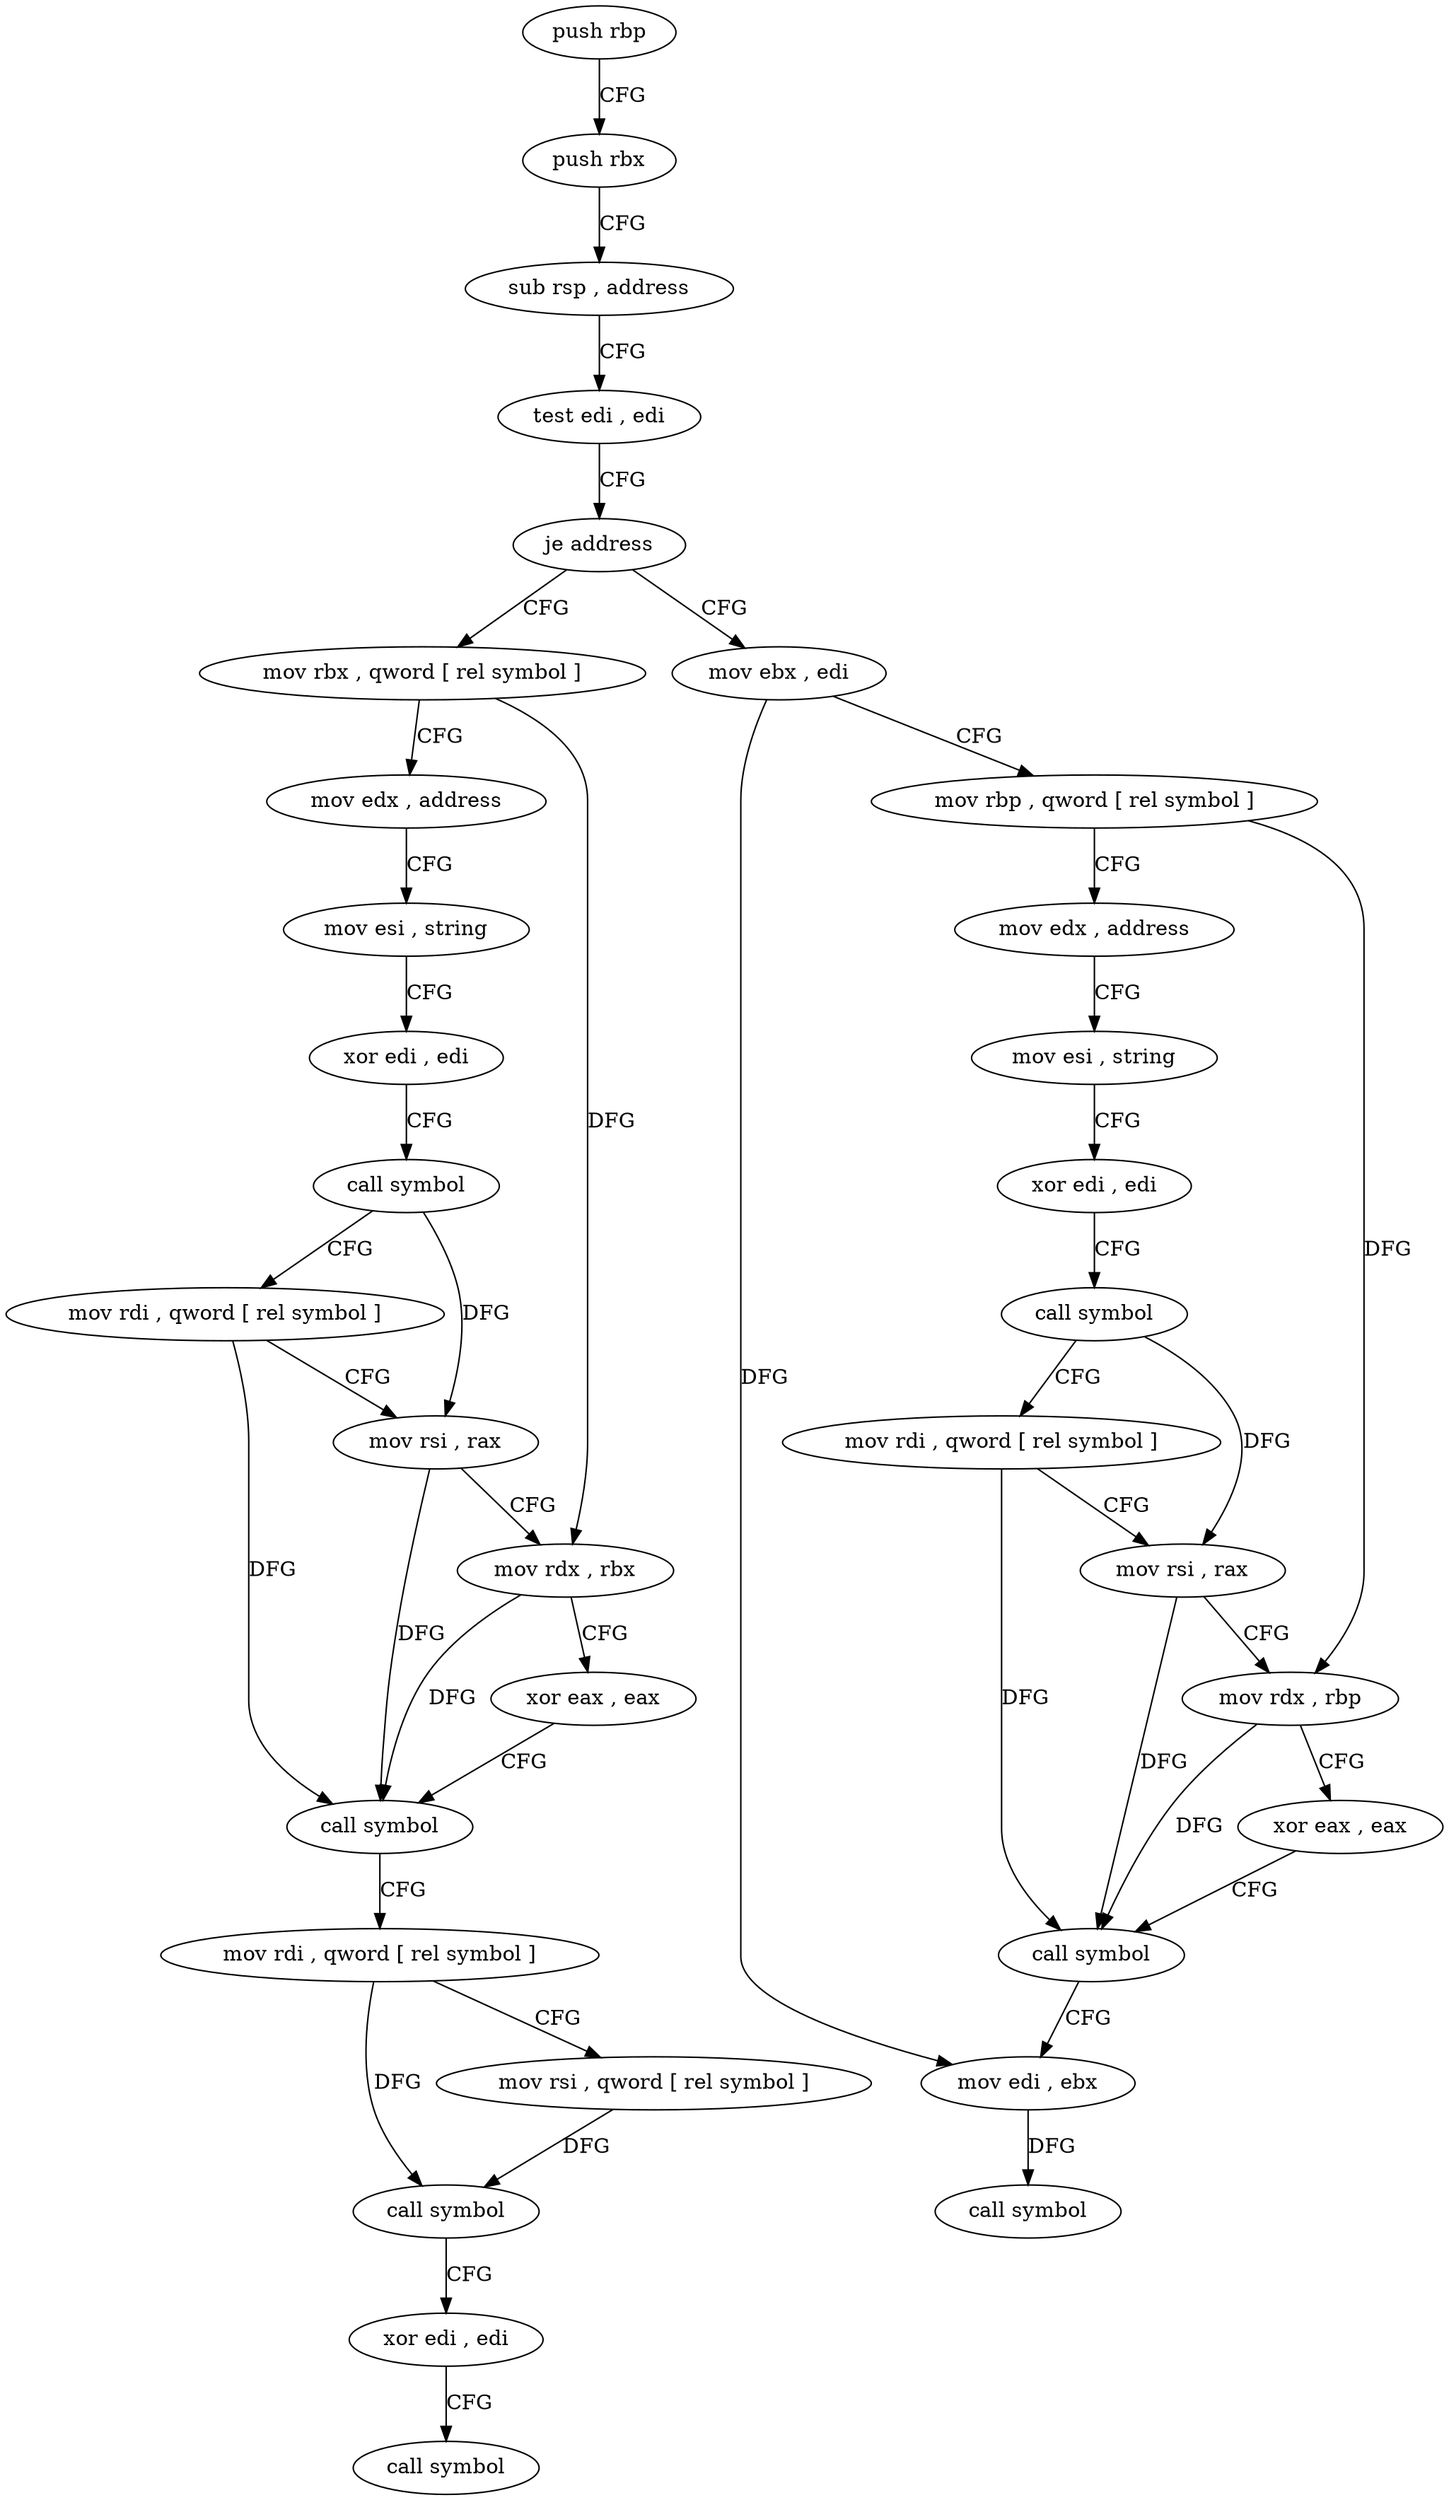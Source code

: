 digraph "func" {
"4201168" [label = "push rbp" ]
"4201169" [label = "push rbx" ]
"4201170" [label = "sub rsp , address" ]
"4201174" [label = "test edi , edi" ]
"4201176" [label = "je address" ]
"4201231" [label = "mov rbx , qword [ rel symbol ]" ]
"4201178" [label = "mov ebx , edi" ]
"4201238" [label = "mov edx , address" ]
"4201243" [label = "mov esi , string" ]
"4201248" [label = "xor edi , edi" ]
"4201250" [label = "call symbol" ]
"4201255" [label = "mov rdi , qword [ rel symbol ]" ]
"4201262" [label = "mov rsi , rax" ]
"4201265" [label = "mov rdx , rbx" ]
"4201268" [label = "xor eax , eax" ]
"4201270" [label = "call symbol" ]
"4201275" [label = "mov rdi , qword [ rel symbol ]" ]
"4201282" [label = "mov rsi , qword [ rel symbol ]" ]
"4201289" [label = "call symbol" ]
"4201294" [label = "xor edi , edi" ]
"4201296" [label = "call symbol" ]
"4201180" [label = "mov rbp , qword [ rel symbol ]" ]
"4201187" [label = "mov edx , address" ]
"4201192" [label = "mov esi , string" ]
"4201197" [label = "xor edi , edi" ]
"4201199" [label = "call symbol" ]
"4201204" [label = "mov rdi , qword [ rel symbol ]" ]
"4201211" [label = "mov rsi , rax" ]
"4201214" [label = "mov rdx , rbp" ]
"4201217" [label = "xor eax , eax" ]
"4201219" [label = "call symbol" ]
"4201224" [label = "mov edi , ebx" ]
"4201226" [label = "call symbol" ]
"4201168" -> "4201169" [ label = "CFG" ]
"4201169" -> "4201170" [ label = "CFG" ]
"4201170" -> "4201174" [ label = "CFG" ]
"4201174" -> "4201176" [ label = "CFG" ]
"4201176" -> "4201231" [ label = "CFG" ]
"4201176" -> "4201178" [ label = "CFG" ]
"4201231" -> "4201238" [ label = "CFG" ]
"4201231" -> "4201265" [ label = "DFG" ]
"4201178" -> "4201180" [ label = "CFG" ]
"4201178" -> "4201224" [ label = "DFG" ]
"4201238" -> "4201243" [ label = "CFG" ]
"4201243" -> "4201248" [ label = "CFG" ]
"4201248" -> "4201250" [ label = "CFG" ]
"4201250" -> "4201255" [ label = "CFG" ]
"4201250" -> "4201262" [ label = "DFG" ]
"4201255" -> "4201262" [ label = "CFG" ]
"4201255" -> "4201270" [ label = "DFG" ]
"4201262" -> "4201265" [ label = "CFG" ]
"4201262" -> "4201270" [ label = "DFG" ]
"4201265" -> "4201268" [ label = "CFG" ]
"4201265" -> "4201270" [ label = "DFG" ]
"4201268" -> "4201270" [ label = "CFG" ]
"4201270" -> "4201275" [ label = "CFG" ]
"4201275" -> "4201282" [ label = "CFG" ]
"4201275" -> "4201289" [ label = "DFG" ]
"4201282" -> "4201289" [ label = "DFG" ]
"4201289" -> "4201294" [ label = "CFG" ]
"4201294" -> "4201296" [ label = "CFG" ]
"4201180" -> "4201187" [ label = "CFG" ]
"4201180" -> "4201214" [ label = "DFG" ]
"4201187" -> "4201192" [ label = "CFG" ]
"4201192" -> "4201197" [ label = "CFG" ]
"4201197" -> "4201199" [ label = "CFG" ]
"4201199" -> "4201204" [ label = "CFG" ]
"4201199" -> "4201211" [ label = "DFG" ]
"4201204" -> "4201211" [ label = "CFG" ]
"4201204" -> "4201219" [ label = "DFG" ]
"4201211" -> "4201214" [ label = "CFG" ]
"4201211" -> "4201219" [ label = "DFG" ]
"4201214" -> "4201217" [ label = "CFG" ]
"4201214" -> "4201219" [ label = "DFG" ]
"4201217" -> "4201219" [ label = "CFG" ]
"4201219" -> "4201224" [ label = "CFG" ]
"4201224" -> "4201226" [ label = "DFG" ]
}
